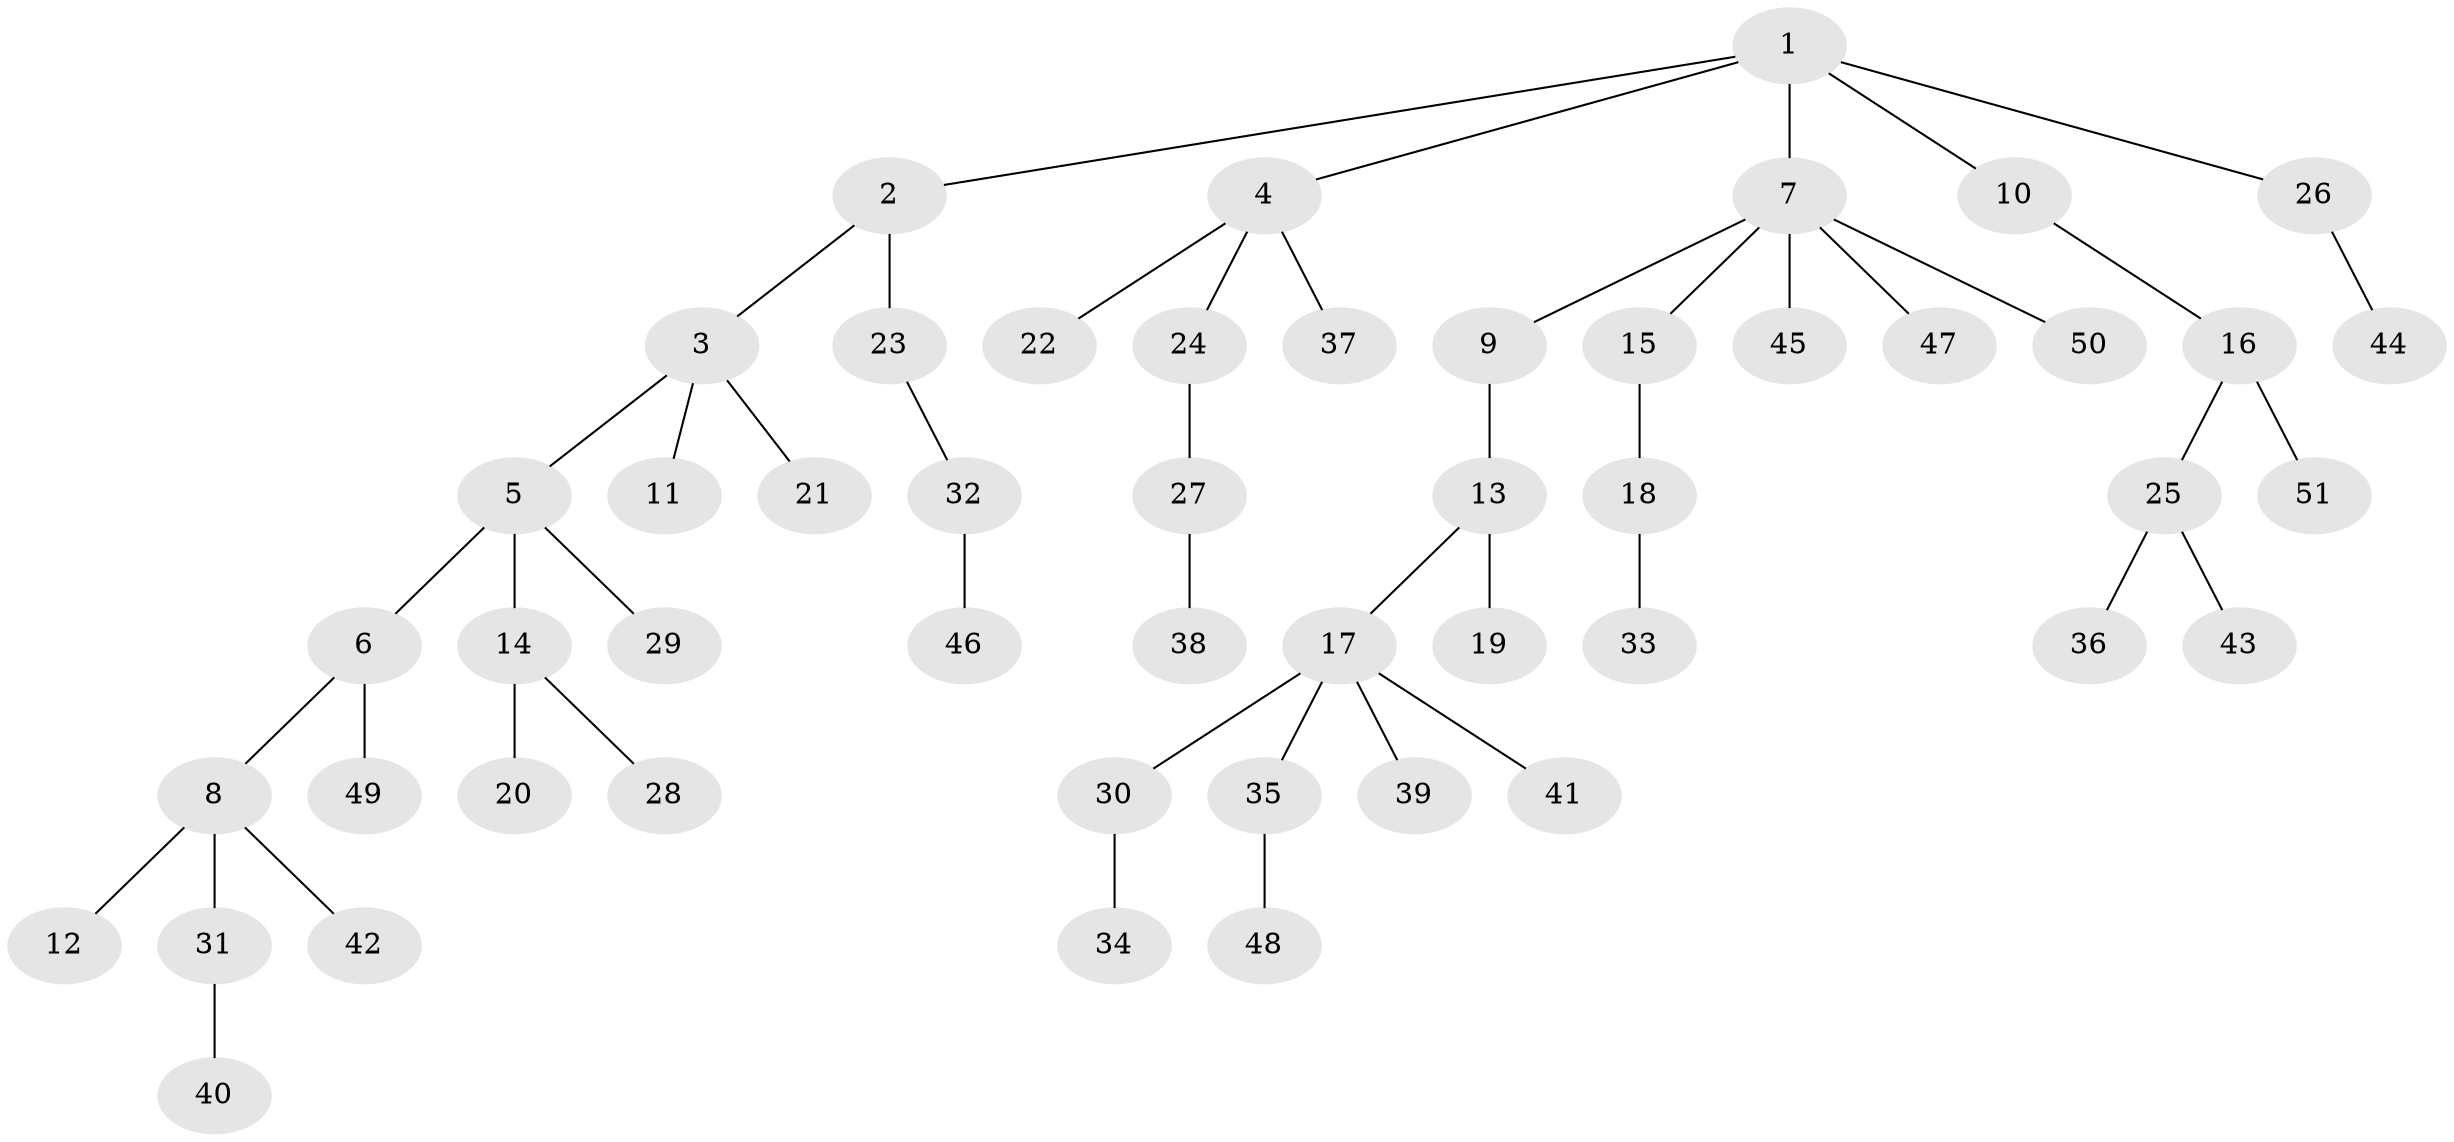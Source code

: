 // coarse degree distribution, {1: 0.9, 2: 0.05, 18: 0.05}
// Generated by graph-tools (version 1.1) at 2025/56/03/04/25 21:56:53]
// undirected, 51 vertices, 50 edges
graph export_dot {
graph [start="1"]
  node [color=gray90,style=filled];
  1;
  2;
  3;
  4;
  5;
  6;
  7;
  8;
  9;
  10;
  11;
  12;
  13;
  14;
  15;
  16;
  17;
  18;
  19;
  20;
  21;
  22;
  23;
  24;
  25;
  26;
  27;
  28;
  29;
  30;
  31;
  32;
  33;
  34;
  35;
  36;
  37;
  38;
  39;
  40;
  41;
  42;
  43;
  44;
  45;
  46;
  47;
  48;
  49;
  50;
  51;
  1 -- 2;
  1 -- 4;
  1 -- 7;
  1 -- 10;
  1 -- 26;
  2 -- 3;
  2 -- 23;
  3 -- 5;
  3 -- 11;
  3 -- 21;
  4 -- 22;
  4 -- 24;
  4 -- 37;
  5 -- 6;
  5 -- 14;
  5 -- 29;
  6 -- 8;
  6 -- 49;
  7 -- 9;
  7 -- 15;
  7 -- 45;
  7 -- 47;
  7 -- 50;
  8 -- 12;
  8 -- 31;
  8 -- 42;
  9 -- 13;
  10 -- 16;
  13 -- 17;
  13 -- 19;
  14 -- 20;
  14 -- 28;
  15 -- 18;
  16 -- 25;
  16 -- 51;
  17 -- 30;
  17 -- 35;
  17 -- 39;
  17 -- 41;
  18 -- 33;
  23 -- 32;
  24 -- 27;
  25 -- 36;
  25 -- 43;
  26 -- 44;
  27 -- 38;
  30 -- 34;
  31 -- 40;
  32 -- 46;
  35 -- 48;
}
